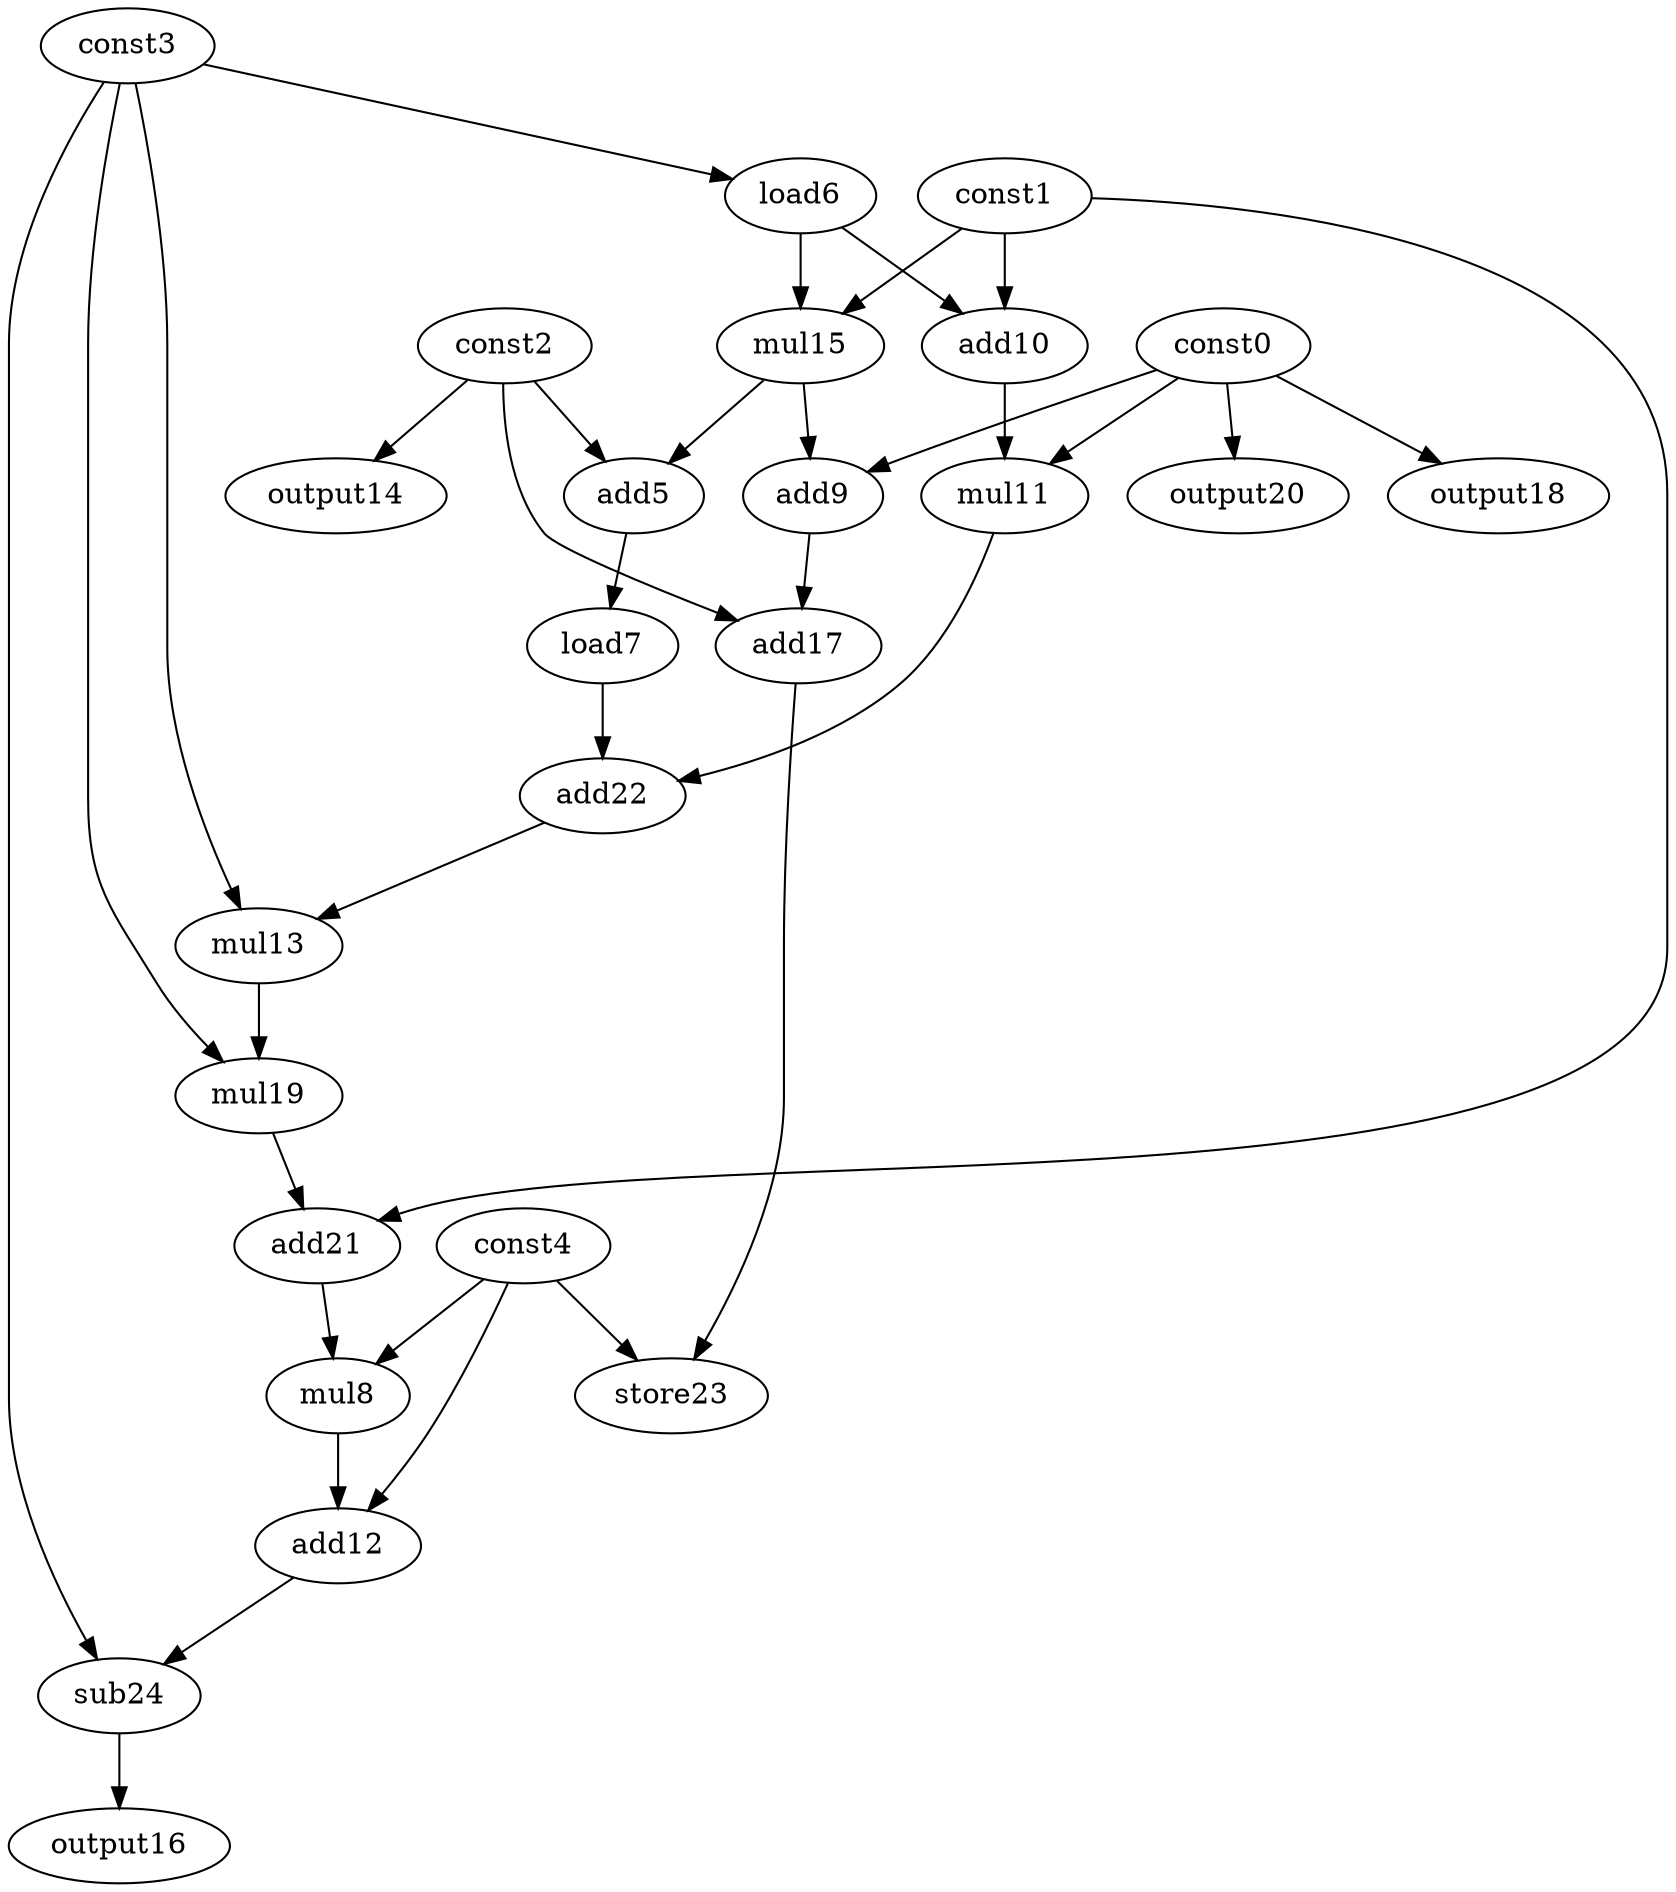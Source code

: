 digraph G { 
const0[opcode=const]; 
const1[opcode=const]; 
const2[opcode=const]; 
const3[opcode=const]; 
const4[opcode=const]; 
add5[opcode=add]; 
load6[opcode=load]; 
load7[opcode=load]; 
mul8[opcode=mul]; 
add9[opcode=add]; 
add10[opcode=add]; 
mul11[opcode=mul]; 
add12[opcode=add]; 
mul13[opcode=mul]; 
output14[opcode=output]; 
mul15[opcode=mul]; 
output16[opcode=output]; 
add17[opcode=add]; 
output18[opcode=output]; 
mul19[opcode=mul]; 
output20[opcode=output]; 
add21[opcode=add]; 
add22[opcode=add]; 
store23[opcode=store]; 
sub24[opcode=sub]; 
const3->load6[operand=0];
const2->output14[operand=0];
const0->output18[operand=0];
const0->output20[operand=0];
const1->add10[operand=0];
load6->add10[operand=1];
const1->mul15[operand=0];
load6->mul15[operand=1];
const2->add5[operand=0];
mul15->add5[operand=1];
const0->add9[operand=0];
mul15->add9[operand=1];
const0->mul11[operand=0];
add10->mul11[operand=1];
add5->load7[operand=0];
add9->add17[operand=0];
const2->add17[operand=1];
mul11->add22[operand=0];
load7->add22[operand=1];
add17->store23[operand=0];
const4->store23[operand=1];
const3->mul13[operand=0];
add22->mul13[operand=1];
const3->mul19[operand=0];
mul13->mul19[operand=1];
const1->add21[operand=0];
mul19->add21[operand=1];
const4->mul8[operand=0];
add21->mul8[operand=1];
mul8->add12[operand=0];
const4->add12[operand=1];
const3->sub24[operand=0];
add12->sub24[operand=1];
sub24->output16[operand=0];
}
